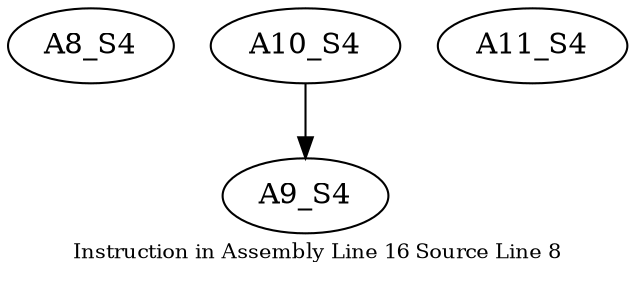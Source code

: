 digraph{
	node [ ]
	edge [ ]
	A8_S4 [ ]
	A9_S4 [ ]
	A10_S4 [ ]
	A11_S4 [ ]
	A10_S4 -> A9_S4 [ ]
	label = "Instruction in Assembly Line 16 Source Line 8"
	fontsize = "10"
}